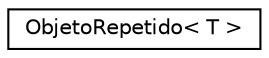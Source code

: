 digraph "Graphical Class Hierarchy"
{
  edge [fontname="Helvetica",fontsize="10",labelfontname="Helvetica",labelfontsize="10"];
  node [fontname="Helvetica",fontsize="10",shape=record];
  rankdir="LR";
  Node0 [label="ObjetoRepetido\< T \>",height=0.2,width=0.4,color="black", fillcolor="white", style="filled",URL="$classObjetoRepetido.html",tooltip="Class for objeto repetido Exception. "];
}
